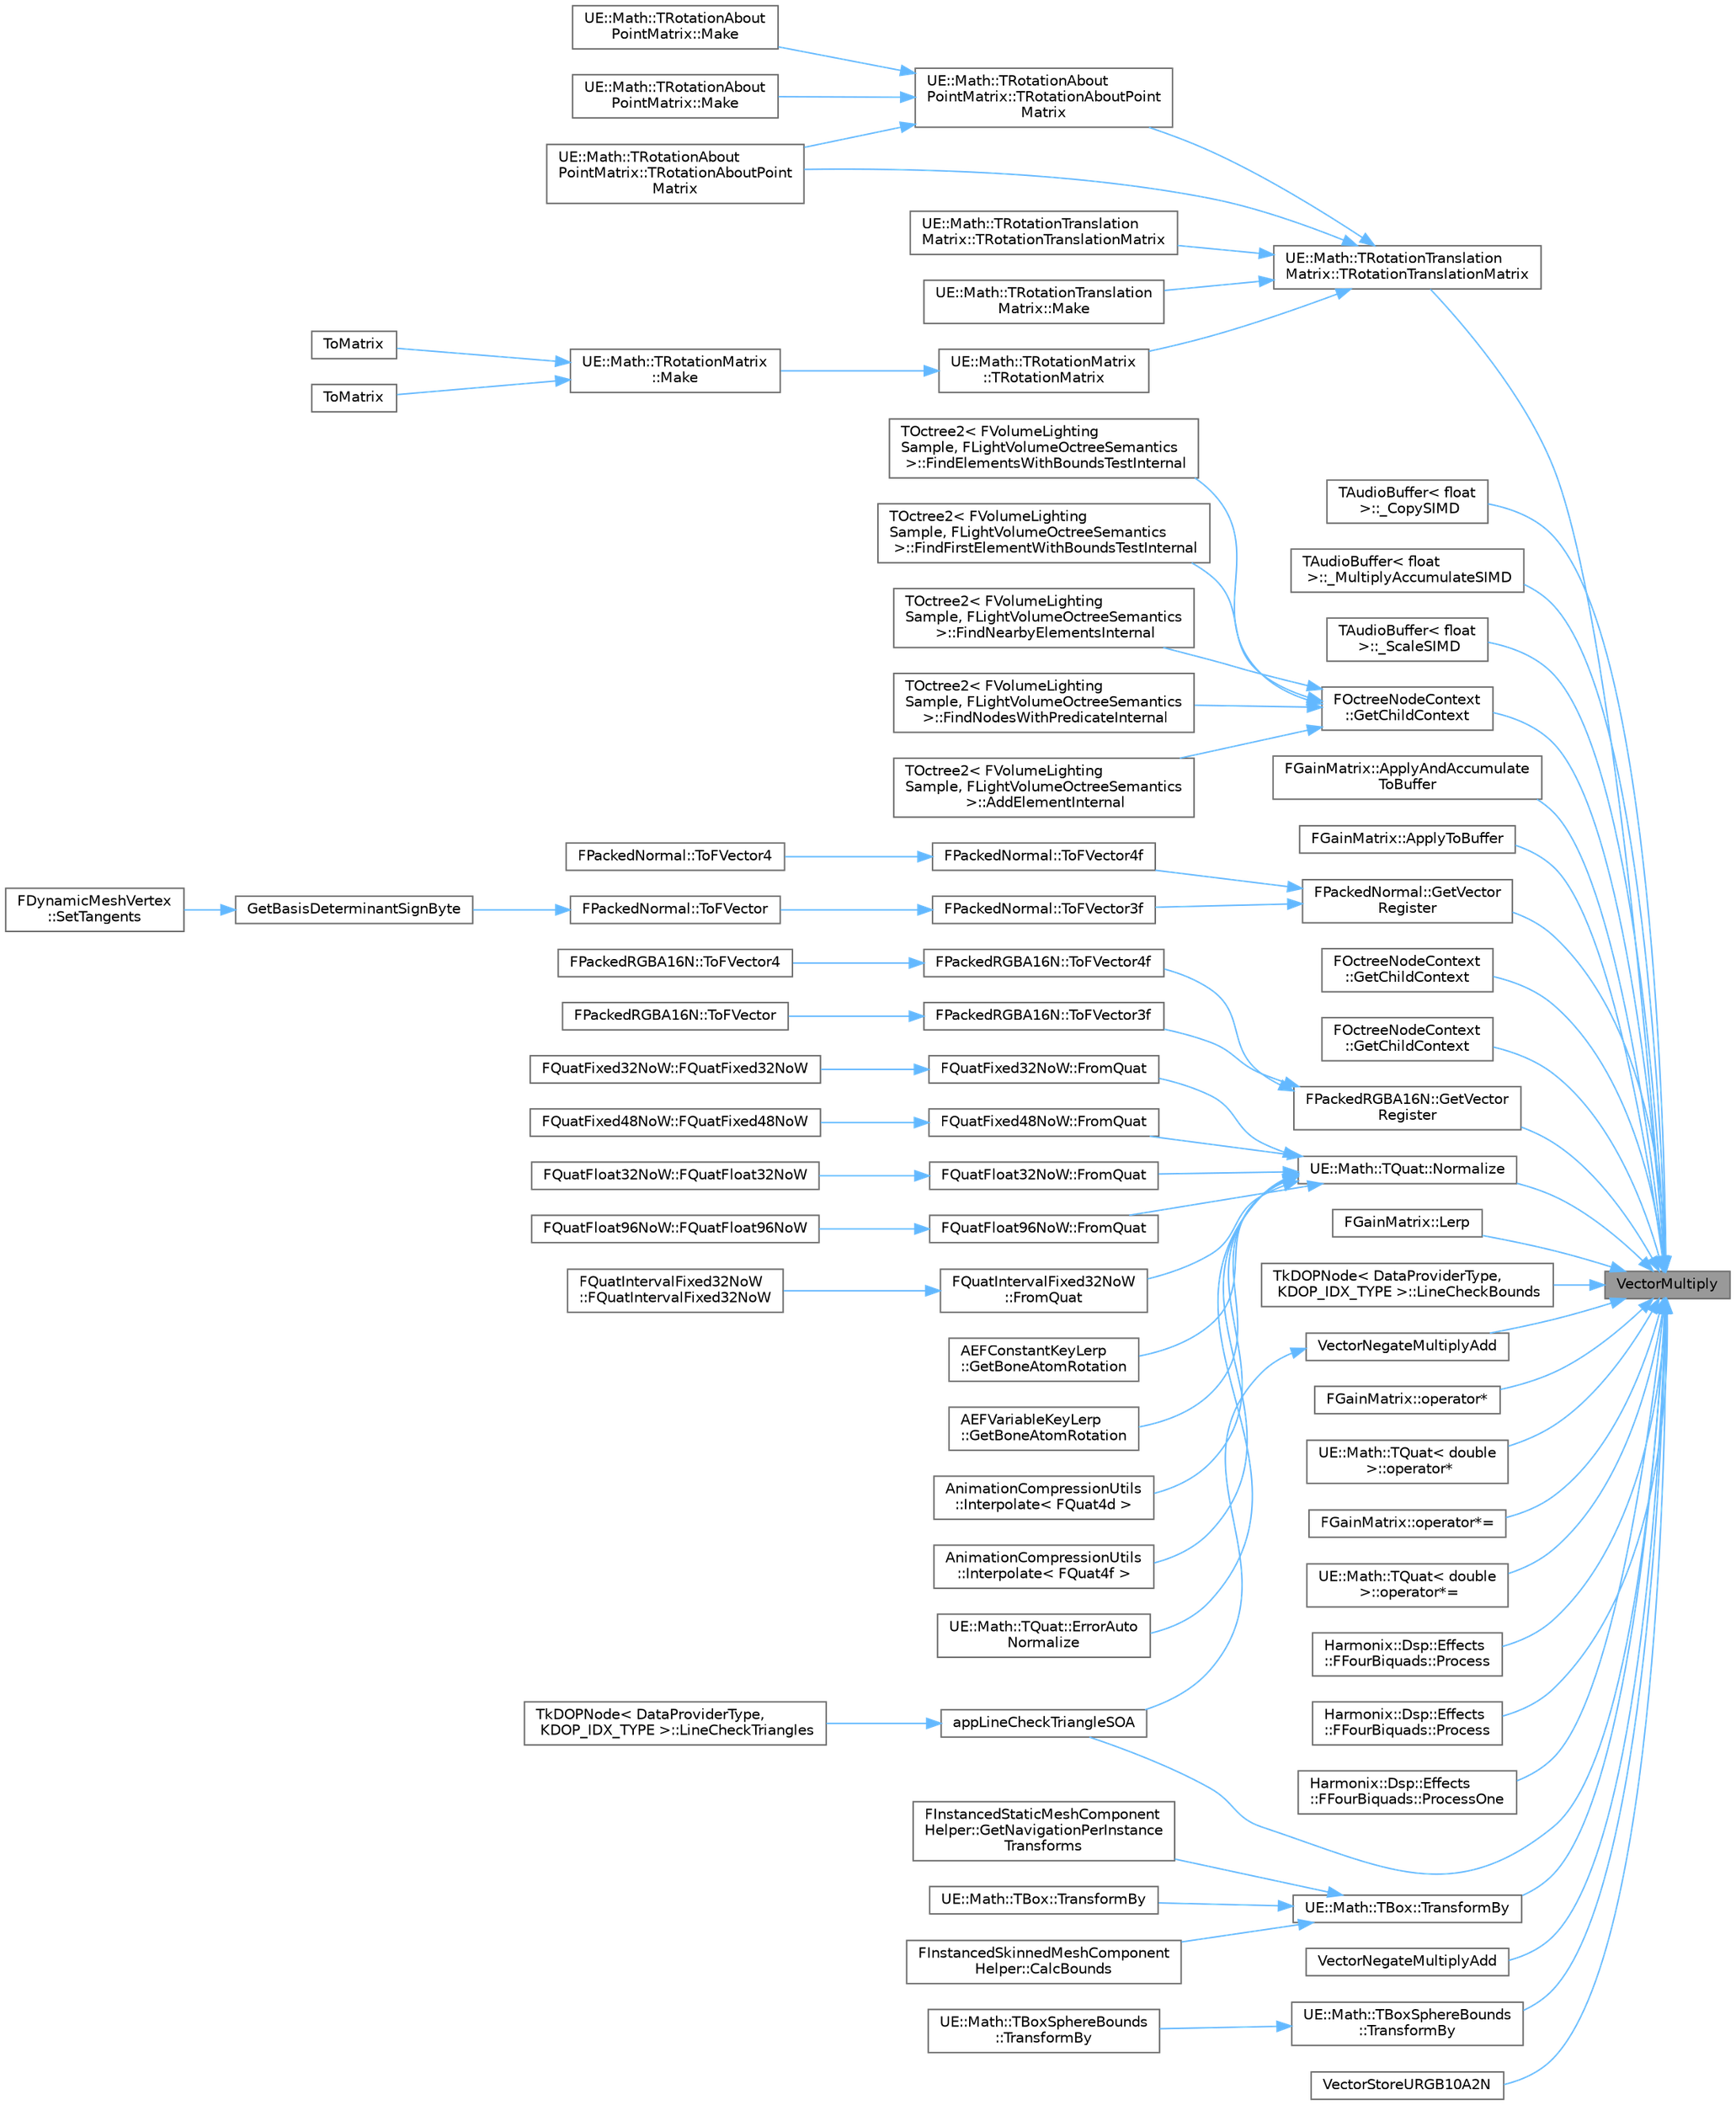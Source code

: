 digraph "VectorMultiply"
{
 // INTERACTIVE_SVG=YES
 // LATEX_PDF_SIZE
  bgcolor="transparent";
  edge [fontname=Helvetica,fontsize=10,labelfontname=Helvetica,labelfontsize=10];
  node [fontname=Helvetica,fontsize=10,shape=box,height=0.2,width=0.4];
  rankdir="RL";
  Node1 [id="Node000001",label="VectorMultiply",height=0.2,width=0.4,color="gray40", fillcolor="grey60", style="filled", fontcolor="black",tooltip="Multiplies two vectors (component-wise) and returns the result."];
  Node1 -> Node2 [id="edge1_Node000001_Node000002",dir="back",color="steelblue1",style="solid",tooltip=" "];
  Node2 [id="Node000002",label="UE::Math::TRotationTranslation\lMatrix::TRotationTranslationMatrix",height=0.2,width=0.4,color="grey40", fillcolor="white", style="filled",URL="$d2/dd4/structUE_1_1Math_1_1TRotationTranslationMatrix.html#ac8b6cffa0b856d38f27b06061a9cfd04",tooltip="Constructor."];
  Node2 -> Node3 [id="edge2_Node000002_Node000003",dir="back",color="steelblue1",style="solid",tooltip=" "];
  Node3 [id="Node000003",label="UE::Math::TRotationAbout\lPointMatrix::TRotationAboutPoint\lMatrix",height=0.2,width=0.4,color="grey40", fillcolor="white", style="filled",URL="$d2/d32/structUE_1_1Math_1_1TRotationAboutPointMatrix.html#a3aaba96bc8e2d68e26be9fc4346138da",tooltip=" "];
  Node2 -> Node4 [id="edge3_Node000002_Node000004",dir="back",color="steelblue1",style="solid",tooltip=" "];
  Node4 [id="Node000004",label="UE::Math::TRotationAbout\lPointMatrix::TRotationAboutPoint\lMatrix",height=0.2,width=0.4,color="grey40", fillcolor="white", style="filled",URL="$d2/d32/structUE_1_1Math_1_1TRotationAboutPointMatrix.html#af70cd1d11d838dbe4c941df560c6e853",tooltip="Constructor."];
  Node4 -> Node3 [id="edge4_Node000004_Node000003",dir="back",color="steelblue1",style="solid",tooltip=" "];
  Node4 -> Node5 [id="edge5_Node000004_Node000005",dir="back",color="steelblue1",style="solid",tooltip=" "];
  Node5 [id="Node000005",label="UE::Math::TRotationAbout\lPointMatrix::Make",height=0.2,width=0.4,color="grey40", fillcolor="white", style="filled",URL="$d2/d32/structUE_1_1Math_1_1TRotationAboutPointMatrix.html#ae945a9ffe8775625ab1bd9a047b4567f",tooltip="Matrix factory."];
  Node4 -> Node6 [id="edge6_Node000004_Node000006",dir="back",color="steelblue1",style="solid",tooltip=" "];
  Node6 [id="Node000006",label="UE::Math::TRotationAbout\lPointMatrix::Make",height=0.2,width=0.4,color="grey40", fillcolor="white", style="filled",URL="$d2/d32/structUE_1_1Math_1_1TRotationAboutPointMatrix.html#a1138ceda11107261b763b6c2ccfdcfef",tooltip="Matrix factory."];
  Node2 -> Node7 [id="edge7_Node000002_Node000007",dir="back",color="steelblue1",style="solid",tooltip=" "];
  Node7 [id="Node000007",label="UE::Math::TRotationMatrix\l::TRotationMatrix",height=0.2,width=0.4,color="grey40", fillcolor="white", style="filled",URL="$de/df1/structUE_1_1Math_1_1TRotationMatrix.html#a45638f3f3e171655467675d46e316578",tooltip="Constructor."];
  Node7 -> Node8 [id="edge8_Node000007_Node000008",dir="back",color="steelblue1",style="solid",tooltip=" "];
  Node8 [id="Node000008",label="UE::Math::TRotationMatrix\l::Make",height=0.2,width=0.4,color="grey40", fillcolor="white", style="filled",URL="$de/df1/structUE_1_1Math_1_1TRotationMatrix.html#af32031cbb8b92ccbc082a7213c949ece",tooltip="Matrix factory."];
  Node8 -> Node9 [id="edge9_Node000008_Node000009",dir="back",color="steelblue1",style="solid",tooltip=" "];
  Node9 [id="Node000009",label="ToMatrix",height=0.2,width=0.4,color="grey40", fillcolor="white", style="filled",URL="$d5/d9a/TransformCalculus3D_8h.html#acb182a40e7b602e3392b21c14becc7ef",tooltip=" "];
  Node8 -> Node10 [id="edge10_Node000008_Node000010",dir="back",color="steelblue1",style="solid",tooltip=" "];
  Node10 [id="Node000010",label="ToMatrix",height=0.2,width=0.4,color="grey40", fillcolor="white", style="filled",URL="$d5/d9a/TransformCalculus3D_8h.html#ac8d1e030c54994e89505305ebc78e7bb",tooltip="Specialization for rotation."];
  Node2 -> Node11 [id="edge11_Node000002_Node000011",dir="back",color="steelblue1",style="solid",tooltip=" "];
  Node11 [id="Node000011",label="UE::Math::TRotationTranslation\lMatrix::TRotationTranslationMatrix",height=0.2,width=0.4,color="grey40", fillcolor="white", style="filled",URL="$d2/dd4/structUE_1_1Math_1_1TRotationTranslationMatrix.html#a46611f5a4f6c52f74a452e9e4d65d687",tooltip=" "];
  Node2 -> Node12 [id="edge12_Node000002_Node000012",dir="back",color="steelblue1",style="solid",tooltip=" "];
  Node12 [id="Node000012",label="UE::Math::TRotationTranslation\lMatrix::Make",height=0.2,width=0.4,color="grey40", fillcolor="white", style="filled",URL="$d2/dd4/structUE_1_1Math_1_1TRotationTranslationMatrix.html#af66b3ae9237189c4c1b43fc4b103c412",tooltip="Matrix factory."];
  Node1 -> Node13 [id="edge13_Node000001_Node000013",dir="back",color="steelblue1",style="solid",tooltip=" "];
  Node13 [id="Node000013",label="TAudioBuffer\< float\l \>::_CopySIMD",height=0.2,width=0.4,color="grey40", fillcolor="white", style="filled",URL="$d6/d2f/classTAudioBuffer.html#a7fc3a7e116de8145aba4183831f58168",tooltip=" "];
  Node1 -> Node14 [id="edge14_Node000001_Node000014",dir="back",color="steelblue1",style="solid",tooltip=" "];
  Node14 [id="Node000014",label="TAudioBuffer\< float\l \>::_MultiplyAccumulateSIMD",height=0.2,width=0.4,color="grey40", fillcolor="white", style="filled",URL="$d6/d2f/classTAudioBuffer.html#a06d6d6eb6d2728cecfc328af8d277b52",tooltip=" "];
  Node1 -> Node15 [id="edge15_Node000001_Node000015",dir="back",color="steelblue1",style="solid",tooltip=" "];
  Node15 [id="Node000015",label="TAudioBuffer\< float\l \>::_ScaleSIMD",height=0.2,width=0.4,color="grey40", fillcolor="white", style="filled",URL="$d6/d2f/classTAudioBuffer.html#a8966ac341cb6b7506ae5e85e760aada8",tooltip=" "];
  Node1 -> Node16 [id="edge16_Node000001_Node000016",dir="back",color="steelblue1",style="solid",tooltip=" "];
  Node16 [id="Node000016",label="appLineCheckTriangleSOA",height=0.2,width=0.4,color="grey40", fillcolor="white", style="filled",URL="$d4/de9/kDOP_8h.html#ade17a6712620eb620e8fd08cf292b524",tooltip="Line vs triangle intersection test."];
  Node16 -> Node17 [id="edge17_Node000016_Node000017",dir="back",color="steelblue1",style="solid",tooltip=" "];
  Node17 [id="Node000017",label="TkDOPNode\< DataProviderType,\l KDOP_IDX_TYPE \>::LineCheckTriangles",height=0.2,width=0.4,color="grey40", fillcolor="white", style="filled",URL="$da/d46/structTkDOPNode.html#a53c4d43a7f340a93c6d3096b44996e62",tooltip=" "];
  Node1 -> Node18 [id="edge18_Node000001_Node000018",dir="back",color="steelblue1",style="solid",tooltip=" "];
  Node18 [id="Node000018",label="FGainMatrix::ApplyAndAccumulate\lToBuffer",height=0.2,width=0.4,color="grey40", fillcolor="white", style="filled",URL="$d6/d15/classFGainMatrix.html#a8e2329dbf5b750b9a13dc3bb308c9893",tooltip=" "];
  Node1 -> Node19 [id="edge19_Node000001_Node000019",dir="back",color="steelblue1",style="solid",tooltip=" "];
  Node19 [id="Node000019",label="FGainMatrix::ApplyToBuffer",height=0.2,width=0.4,color="grey40", fillcolor="white", style="filled",URL="$d6/d15/classFGainMatrix.html#a3fe432d253afc42d032248c4715df64a",tooltip=" "];
  Node1 -> Node20 [id="edge20_Node000001_Node000020",dir="back",color="steelblue1",style="solid",tooltip=" "];
  Node20 [id="Node000020",label="FOctreeNodeContext\l::GetChildContext",height=0.2,width=0.4,color="grey40", fillcolor="white", style="filled",URL="$de/d87/classFOctreeNodeContext.html#a1185662f38eb6b1db47776cc98525d18",tooltip="Child node initialization constructor."];
  Node20 -> Node21 [id="edge21_Node000020_Node000021",dir="back",color="steelblue1",style="solid",tooltip=" "];
  Node21 [id="Node000021",label="TOctree2\< FVolumeLighting\lSample, FLightVolumeOctreeSemantics\l \>::AddElementInternal",height=0.2,width=0.4,color="grey40", fillcolor="white", style="filled",URL="$db/d87/classTOctree2.html#a5110dbbe8a7f5325c1924565400d3596",tooltip=" "];
  Node20 -> Node22 [id="edge22_Node000020_Node000022",dir="back",color="steelblue1",style="solid",tooltip=" "];
  Node22 [id="Node000022",label="TOctree2\< FVolumeLighting\lSample, FLightVolumeOctreeSemantics\l \>::FindElementsWithBoundsTestInternal",height=0.2,width=0.4,color="grey40", fillcolor="white", style="filled",URL="$db/d87/classTOctree2.html#ac54ebc520b5bef71709ae2ce22c09684",tooltip=" "];
  Node20 -> Node23 [id="edge23_Node000020_Node000023",dir="back",color="steelblue1",style="solid",tooltip=" "];
  Node23 [id="Node000023",label="TOctree2\< FVolumeLighting\lSample, FLightVolumeOctreeSemantics\l \>::FindFirstElementWithBoundsTestInternal",height=0.2,width=0.4,color="grey40", fillcolor="white", style="filled",URL="$db/d87/classTOctree2.html#a90bf025db87e9bf861bff6f39a7695af",tooltip=" "];
  Node20 -> Node24 [id="edge24_Node000020_Node000024",dir="back",color="steelblue1",style="solid",tooltip=" "];
  Node24 [id="Node000024",label="TOctree2\< FVolumeLighting\lSample, FLightVolumeOctreeSemantics\l \>::FindNearbyElementsInternal",height=0.2,width=0.4,color="grey40", fillcolor="white", style="filled",URL="$db/d87/classTOctree2.html#a45503122961c2f78eb00f821735fb9a2",tooltip=" "];
  Node20 -> Node25 [id="edge25_Node000020_Node000025",dir="back",color="steelblue1",style="solid",tooltip=" "];
  Node25 [id="Node000025",label="TOctree2\< FVolumeLighting\lSample, FLightVolumeOctreeSemantics\l \>::FindNodesWithPredicateInternal",height=0.2,width=0.4,color="grey40", fillcolor="white", style="filled",URL="$db/d87/classTOctree2.html#aabbb6a5388e07fe1c672d079a4fc307d",tooltip=" "];
  Node1 -> Node26 [id="edge26_Node000001_Node000026",dir="back",color="steelblue1",style="solid",tooltip=" "];
  Node26 [id="Node000026",label="FOctreeNodeContext\l::GetChildContext",height=0.2,width=0.4,color="grey40", fillcolor="white", style="filled",URL="$de/d87/classFOctreeNodeContext.html#a70f217e91f150b67537849366a0ac811",tooltip="Construct a child context given the child ref."];
  Node1 -> Node27 [id="edge27_Node000001_Node000027",dir="back",color="steelblue1",style="solid",tooltip=" "];
  Node27 [id="Node000027",label="FOctreeNodeContext\l::GetChildContext",height=0.2,width=0.4,color="grey40", fillcolor="white", style="filled",URL="$de/d87/classFOctreeNodeContext.html#a331029ecc748bd9268ffe0bf2ab88975",tooltip="Child node initialization constructor."];
  Node1 -> Node28 [id="edge28_Node000001_Node000028",dir="back",color="steelblue1",style="solid",tooltip=" "];
  Node28 [id="Node000028",label="FPackedNormal::GetVector\lRegister",height=0.2,width=0.4,color="grey40", fillcolor="white", style="filled",URL="$dd/d53/structFPackedNormal.html#a43e1afee3cae308d3eae037ee81a766b",tooltip=" "];
  Node28 -> Node29 [id="edge29_Node000028_Node000029",dir="back",color="steelblue1",style="solid",tooltip=" "];
  Node29 [id="Node000029",label="FPackedNormal::ToFVector3f",height=0.2,width=0.4,color="grey40", fillcolor="white", style="filled",URL="$dd/d53/structFPackedNormal.html#ac18197633b68087ef68adfd80c6979a0",tooltip=" "];
  Node29 -> Node30 [id="edge30_Node000029_Node000030",dir="back",color="steelblue1",style="solid",tooltip=" "];
  Node30 [id="Node000030",label="FPackedNormal::ToFVector",height=0.2,width=0.4,color="grey40", fillcolor="white", style="filled",URL="$dd/d53/structFPackedNormal.html#ac46ad7c36c3bdd8e794e2c2f5b89e0f4",tooltip=" "];
  Node30 -> Node31 [id="edge31_Node000030_Node000031",dir="back",color="steelblue1",style="solid",tooltip=" "];
  Node31 [id="Node000031",label="GetBasisDeterminantSignByte",height=0.2,width=0.4,color="grey40", fillcolor="white", style="filled",URL="$de/dba/RenderMath_8h.html#ad232031c1b562835bc1315e77090a6ae",tooltip="Constructs a basis matrix for the axis vectors and returns the sign of the determinant."];
  Node31 -> Node32 [id="edge32_Node000031_Node000032",dir="back",color="steelblue1",style="solid",tooltip=" "];
  Node32 [id="Node000032",label="FDynamicMeshVertex\l::SetTangents",height=0.2,width=0.4,color="grey40", fillcolor="white", style="filled",URL="$dd/d8c/structFDynamicMeshVertex.html#af6d9e3dc72ed7047797a5a459cc618db",tooltip=" "];
  Node28 -> Node33 [id="edge33_Node000028_Node000033",dir="back",color="steelblue1",style="solid",tooltip=" "];
  Node33 [id="Node000033",label="FPackedNormal::ToFVector4f",height=0.2,width=0.4,color="grey40", fillcolor="white", style="filled",URL="$dd/d53/structFPackedNormal.html#a1fce23143595bfee26816994496e3ac9",tooltip=" "];
  Node33 -> Node34 [id="edge34_Node000033_Node000034",dir="back",color="steelblue1",style="solid",tooltip=" "];
  Node34 [id="Node000034",label="FPackedNormal::ToFVector4",height=0.2,width=0.4,color="grey40", fillcolor="white", style="filled",URL="$dd/d53/structFPackedNormal.html#a4748353317e170cc34e78bf1ea364931",tooltip=" "];
  Node1 -> Node35 [id="edge35_Node000001_Node000035",dir="back",color="steelblue1",style="solid",tooltip=" "];
  Node35 [id="Node000035",label="FPackedRGBA16N::GetVector\lRegister",height=0.2,width=0.4,color="grey40", fillcolor="white", style="filled",URL="$d3/dd0/structFPackedRGBA16N.html#a0dfff1a7099c991ab9c5e725335c5fc5",tooltip=" "];
  Node35 -> Node36 [id="edge36_Node000035_Node000036",dir="back",color="steelblue1",style="solid",tooltip=" "];
  Node36 [id="Node000036",label="FPackedRGBA16N::ToFVector3f",height=0.2,width=0.4,color="grey40", fillcolor="white", style="filled",URL="$d3/dd0/structFPackedRGBA16N.html#a8f718f1c302f60a6cf2a146f3b46f335",tooltip=" "];
  Node36 -> Node37 [id="edge37_Node000036_Node000037",dir="back",color="steelblue1",style="solid",tooltip=" "];
  Node37 [id="Node000037",label="FPackedRGBA16N::ToFVector",height=0.2,width=0.4,color="grey40", fillcolor="white", style="filled",URL="$d3/dd0/structFPackedRGBA16N.html#a18b1670d0d1824b644db22c1a3e7de90",tooltip=" "];
  Node35 -> Node38 [id="edge38_Node000035_Node000038",dir="back",color="steelblue1",style="solid",tooltip=" "];
  Node38 [id="Node000038",label="FPackedRGBA16N::ToFVector4f",height=0.2,width=0.4,color="grey40", fillcolor="white", style="filled",URL="$d3/dd0/structFPackedRGBA16N.html#a2444235cb7d5469a34253d949aa963e5",tooltip=" "];
  Node38 -> Node39 [id="edge39_Node000038_Node000039",dir="back",color="steelblue1",style="solid",tooltip=" "];
  Node39 [id="Node000039",label="FPackedRGBA16N::ToFVector4",height=0.2,width=0.4,color="grey40", fillcolor="white", style="filled",URL="$d3/dd0/structFPackedRGBA16N.html#a936462253f8afa0e223e004a733f1634",tooltip=" "];
  Node1 -> Node40 [id="edge40_Node000001_Node000040",dir="back",color="steelblue1",style="solid",tooltip=" "];
  Node40 [id="Node000040",label="FGainMatrix::Lerp",height=0.2,width=0.4,color="grey40", fillcolor="white", style="filled",URL="$d6/d15/classFGainMatrix.html#ae6a92e44b184eb795009ab5f8d320f5f",tooltip=" "];
  Node1 -> Node41 [id="edge41_Node000001_Node000041",dir="back",color="steelblue1",style="solid",tooltip=" "];
  Node41 [id="Node000041",label="TkDOPNode\< DataProviderType,\l KDOP_IDX_TYPE \>::LineCheckBounds",height=0.2,width=0.4,color="grey40", fillcolor="white", style="filled",URL="$da/d46/structTkDOPNode.html#aa1755d0e624269018a316198f37f6d35",tooltip=" "];
  Node1 -> Node42 [id="edge42_Node000001_Node000042",dir="back",color="steelblue1",style="solid",tooltip=" "];
  Node42 [id="Node000042",label="UE::Math::TQuat::Normalize",height=0.2,width=0.4,color="grey40", fillcolor="white", style="filled",URL="$d6/d4a/structUE_1_1Math_1_1TQuat.html#a02b564d66c1c1b1df24426dbee01c4ee",tooltip="Normalize this quaternion if it is large enough."];
  Node42 -> Node43 [id="edge43_Node000042_Node000043",dir="back",color="steelblue1",style="solid",tooltip=" "];
  Node43 [id="Node000043",label="UE::Math::TQuat::ErrorAuto\lNormalize",height=0.2,width=0.4,color="grey40", fillcolor="white", style="filled",URL="$d6/d4a/structUE_1_1Math_1_1TQuat.html#a676346783bd435b3965a09d715a3d414",tooltip="TQuat<T>::Error with auto-normalization."];
  Node42 -> Node44 [id="edge44_Node000042_Node000044",dir="back",color="steelblue1",style="solid",tooltip=" "];
  Node44 [id="Node000044",label="FQuatFixed32NoW::FromQuat",height=0.2,width=0.4,color="grey40", fillcolor="white", style="filled",URL="$d2/d9f/classFQuatFixed32NoW.html#a4f0d96f155d4c6cd0e1e539e53e7bb87",tooltip=" "];
  Node44 -> Node45 [id="edge45_Node000044_Node000045",dir="back",color="steelblue1",style="solid",tooltip=" "];
  Node45 [id="Node000045",label="FQuatFixed32NoW::FQuatFixed32NoW",height=0.2,width=0.4,color="grey40", fillcolor="white", style="filled",URL="$d2/d9f/classFQuatFixed32NoW.html#a85e605ac2ef69e1b8abe1dfe92e2e0f3",tooltip=" "];
  Node42 -> Node46 [id="edge46_Node000042_Node000046",dir="back",color="steelblue1",style="solid",tooltip=" "];
  Node46 [id="Node000046",label="FQuatFixed48NoW::FromQuat",height=0.2,width=0.4,color="grey40", fillcolor="white", style="filled",URL="$df/df0/classFQuatFixed48NoW.html#a6b8292188216951285c5f9666a2e7068",tooltip=" "];
  Node46 -> Node47 [id="edge47_Node000046_Node000047",dir="back",color="steelblue1",style="solid",tooltip=" "];
  Node47 [id="Node000047",label="FQuatFixed48NoW::FQuatFixed48NoW",height=0.2,width=0.4,color="grey40", fillcolor="white", style="filled",URL="$df/df0/classFQuatFixed48NoW.html#a58688147a3655acf6f9b9a348c72ab8a",tooltip=" "];
  Node42 -> Node48 [id="edge48_Node000042_Node000048",dir="back",color="steelblue1",style="solid",tooltip=" "];
  Node48 [id="Node000048",label="FQuatFloat32NoW::FromQuat",height=0.2,width=0.4,color="grey40", fillcolor="white", style="filled",URL="$d0/d68/classFQuatFloat32NoW.html#ac13ef39ea4c0190658144f5335ddbfb5",tooltip=" "];
  Node48 -> Node49 [id="edge49_Node000048_Node000049",dir="back",color="steelblue1",style="solid",tooltip=" "];
  Node49 [id="Node000049",label="FQuatFloat32NoW::FQuatFloat32NoW",height=0.2,width=0.4,color="grey40", fillcolor="white", style="filled",URL="$d0/d68/classFQuatFloat32NoW.html#ade4e8c0b6d70bb3779e14cbd34377627",tooltip=" "];
  Node42 -> Node50 [id="edge50_Node000042_Node000050",dir="back",color="steelblue1",style="solid",tooltip=" "];
  Node50 [id="Node000050",label="FQuatFloat96NoW::FromQuat",height=0.2,width=0.4,color="grey40", fillcolor="white", style="filled",URL="$df/d77/classFQuatFloat96NoW.html#a7eeea4d39e32d7ce348e037f38c7ce68",tooltip=" "];
  Node50 -> Node51 [id="edge51_Node000050_Node000051",dir="back",color="steelblue1",style="solid",tooltip=" "];
  Node51 [id="Node000051",label="FQuatFloat96NoW::FQuatFloat96NoW",height=0.2,width=0.4,color="grey40", fillcolor="white", style="filled",URL="$df/d77/classFQuatFloat96NoW.html#a1ade4d3e0f3ba187a1b1d8ab931dfce7",tooltip=" "];
  Node42 -> Node52 [id="edge52_Node000042_Node000052",dir="back",color="steelblue1",style="solid",tooltip=" "];
  Node52 [id="Node000052",label="FQuatIntervalFixed32NoW\l::FromQuat",height=0.2,width=0.4,color="grey40", fillcolor="white", style="filled",URL="$d0/dde/classFQuatIntervalFixed32NoW.html#af6fbce8127385050d05f54841cb99646",tooltip=" "];
  Node52 -> Node53 [id="edge53_Node000052_Node000053",dir="back",color="steelblue1",style="solid",tooltip=" "];
  Node53 [id="Node000053",label="FQuatIntervalFixed32NoW\l::FQuatIntervalFixed32NoW",height=0.2,width=0.4,color="grey40", fillcolor="white", style="filled",URL="$d0/dde/classFQuatIntervalFixed32NoW.html#ab68dc7c5dbce54eda7b1dff8e18d3d54",tooltip=" "];
  Node42 -> Node54 [id="edge54_Node000042_Node000054",dir="back",color="steelblue1",style="solid",tooltip=" "];
  Node54 [id="Node000054",label="AEFConstantKeyLerp\l::GetBoneAtomRotation",height=0.2,width=0.4,color="grey40", fillcolor="white", style="filled",URL="$d1/d9a/classAEFConstantKeyLerp.html#a17588efbca7151a06de3307ee0e5ea9f",tooltip="Decompress the Rotation component of a BoneAtom."];
  Node42 -> Node55 [id="edge55_Node000042_Node000055",dir="back",color="steelblue1",style="solid",tooltip=" "];
  Node55 [id="Node000055",label="AEFVariableKeyLerp\l::GetBoneAtomRotation",height=0.2,width=0.4,color="grey40", fillcolor="white", style="filled",URL="$d9/db9/classAEFVariableKeyLerp.html#acc9cb71e901596a27e16a69093523766",tooltip="Decompress the Rotation component of a BoneAtom."];
  Node42 -> Node56 [id="edge56_Node000042_Node000056",dir="back",color="steelblue1",style="solid",tooltip=" "];
  Node56 [id="Node000056",label="AnimationCompressionUtils\l::Interpolate\< FQuat4d \>",height=0.2,width=0.4,color="grey40", fillcolor="white", style="filled",URL="$db/dc2/namespaceAnimationCompressionUtils.html#a10970d81fc8da96516ec2db73a90840f",tooltip="custom instantiation of Interpolate for FQuats"];
  Node42 -> Node57 [id="edge57_Node000042_Node000057",dir="back",color="steelblue1",style="solid",tooltip=" "];
  Node57 [id="Node000057",label="AnimationCompressionUtils\l::Interpolate\< FQuat4f \>",height=0.2,width=0.4,color="grey40", fillcolor="white", style="filled",URL="$db/dc2/namespaceAnimationCompressionUtils.html#a11794050aa5fc683bf235c2977139fbf",tooltip=" "];
  Node1 -> Node58 [id="edge58_Node000001_Node000058",dir="back",color="steelblue1",style="solid",tooltip=" "];
  Node58 [id="Node000058",label="FGainMatrix::operator*",height=0.2,width=0.4,color="grey40", fillcolor="white", style="filled",URL="$d6/d15/classFGainMatrix.html#a6420b9157c41e03ab16023b023334a95",tooltip=" "];
  Node1 -> Node59 [id="edge59_Node000001_Node000059",dir="back",color="steelblue1",style="solid",tooltip=" "];
  Node59 [id="Node000059",label="UE::Math::TQuat\< double\l \>::operator*",height=0.2,width=0.4,color="grey40", fillcolor="white", style="filled",URL="$d6/d4a/structUE_1_1Math_1_1TQuat.html#aaec8d41986db3ed0440b41a26c1f480e",tooltip=" "];
  Node1 -> Node60 [id="edge60_Node000001_Node000060",dir="back",color="steelblue1",style="solid",tooltip=" "];
  Node60 [id="Node000060",label="FGainMatrix::operator*=",height=0.2,width=0.4,color="grey40", fillcolor="white", style="filled",URL="$d6/d15/classFGainMatrix.html#a4c75ba07ea6e9e30a86b95523c6830ea",tooltip=" "];
  Node1 -> Node61 [id="edge61_Node000001_Node000061",dir="back",color="steelblue1",style="solid",tooltip=" "];
  Node61 [id="Node000061",label="UE::Math::TQuat\< double\l \>::operator*=",height=0.2,width=0.4,color="grey40", fillcolor="white", style="filled",URL="$d6/d4a/structUE_1_1Math_1_1TQuat.html#a9fc59559f8034bdd3ab8af8a91266bdc",tooltip=" "];
  Node1 -> Node62 [id="edge62_Node000001_Node000062",dir="back",color="steelblue1",style="solid",tooltip=" "];
  Node62 [id="Node000062",label="Harmonix::Dsp::Effects\l::FFourBiquads::Process",height=0.2,width=0.4,color="grey40", fillcolor="white", style="filled",URL="$d8/de3/classHarmonix_1_1Dsp_1_1Effects_1_1FFourBiquads.html#a629b494ec17110e2f3a8f0801c5c7f60",tooltip=" "];
  Node1 -> Node63 [id="edge63_Node000001_Node000063",dir="back",color="steelblue1",style="solid",tooltip=" "];
  Node63 [id="Node000063",label="Harmonix::Dsp::Effects\l::FFourBiquads::Process",height=0.2,width=0.4,color="grey40", fillcolor="white", style="filled",URL="$d8/de3/classHarmonix_1_1Dsp_1_1Effects_1_1FFourBiquads.html#ab0e8058226e3340d6b5f614c262d4e00",tooltip=" "];
  Node1 -> Node64 [id="edge64_Node000001_Node000064",dir="back",color="steelblue1",style="solid",tooltip=" "];
  Node64 [id="Node000064",label="Harmonix::Dsp::Effects\l::FFourBiquads::ProcessOne",height=0.2,width=0.4,color="grey40", fillcolor="white", style="filled",URL="$d8/de3/classHarmonix_1_1Dsp_1_1Effects_1_1FFourBiquads.html#a823e71d593b79bc15a0d32f294084e79",tooltip=" "];
  Node1 -> Node65 [id="edge65_Node000001_Node000065",dir="back",color="steelblue1",style="solid",tooltip=" "];
  Node65 [id="Node000065",label="UE::Math::TBox::TransformBy",height=0.2,width=0.4,color="grey40", fillcolor="white", style="filled",URL="$d7/d5f/structUE_1_1Math_1_1TBox.html#a4da40700812895d22e4b067ef716f82e",tooltip="Gets a bounding volume transformed by a matrix."];
  Node65 -> Node66 [id="edge66_Node000065_Node000066",dir="back",color="steelblue1",style="solid",tooltip=" "];
  Node66 [id="Node000066",label="FInstancedSkinnedMeshComponent\lHelper::CalcBounds",height=0.2,width=0.4,color="grey40", fillcolor="white", style="filled",URL="$db/dc5/classFInstancedSkinnedMeshComponentHelper.html#aace207d021e8155a68666a2bb2497dbb",tooltip=" "];
  Node65 -> Node67 [id="edge67_Node000065_Node000067",dir="back",color="steelblue1",style="solid",tooltip=" "];
  Node67 [id="Node000067",label="FInstancedStaticMeshComponent\lHelper::GetNavigationPerInstance\lTransforms",height=0.2,width=0.4,color="grey40", fillcolor="white", style="filled",URL="$df/d11/classFInstancedStaticMeshComponentHelper.html#a00ce52aeac2ea9b2197ee70439ecc8bb",tooltip=" "];
  Node65 -> Node68 [id="edge68_Node000065_Node000068",dir="back",color="steelblue1",style="solid",tooltip=" "];
  Node68 [id="Node000068",label="UE::Math::TBox::TransformBy",height=0.2,width=0.4,color="grey40", fillcolor="white", style="filled",URL="$d7/d5f/structUE_1_1Math_1_1TBox.html#a728154f69fc0a6ba2b4f40f891951f13",tooltip="Gets a bounding volume transformed by a TTransform<T> object."];
  Node1 -> Node69 [id="edge69_Node000001_Node000069",dir="back",color="steelblue1",style="solid",tooltip=" "];
  Node69 [id="Node000069",label="UE::Math::TBoxSphereBounds\l::TransformBy",height=0.2,width=0.4,color="grey40", fillcolor="white", style="filled",URL="$d8/dc5/structUE_1_1Math_1_1TBoxSphereBounds.html#aab6e193887fac9b908753eb27beea8b5",tooltip="Gets a bounding volume transformed by a matrix."];
  Node69 -> Node70 [id="edge70_Node000069_Node000070",dir="back",color="steelblue1",style="solid",tooltip=" "];
  Node70 [id="Node000070",label="UE::Math::TBoxSphereBounds\l::TransformBy",height=0.2,width=0.4,color="grey40", fillcolor="white", style="filled",URL="$d8/dc5/structUE_1_1Math_1_1TBoxSphereBounds.html#ac1b8bf18ce3c47d29430eb90f8b3a46b",tooltip="Gets a bounding volume transformed by a FTransform object."];
  Node1 -> Node71 [id="edge71_Node000001_Node000071",dir="back",color="steelblue1",style="solid",tooltip=" "];
  Node71 [id="Node000071",label="VectorNegateMultiplyAdd",height=0.2,width=0.4,color="grey40", fillcolor="white", style="filled",URL="$dd/d4d/UnrealMathFPU_8h.html#ae4a830f28bf67afe70561819c6870354",tooltip=" "];
  Node1 -> Node72 [id="edge72_Node000001_Node000072",dir="back",color="steelblue1",style="solid",tooltip=" "];
  Node72 [id="Node000072",label="VectorNegateMultiplyAdd",height=0.2,width=0.4,color="grey40", fillcolor="white", style="filled",URL="$dd/d4d/UnrealMathFPU_8h.html#aae585e86c86e05cbfc6f89a1dbf5da2d",tooltip="Multiplies two vectors (component-wise), negates the results and adds it to the third vector i...."];
  Node72 -> Node16 [id="edge73_Node000072_Node000016",dir="back",color="steelblue1",style="solid",tooltip=" "];
  Node1 -> Node73 [id="edge74_Node000001_Node000073",dir="back",color="steelblue1",style="solid",tooltip=" "];
  Node73 [id="Node000073",label="VectorStoreURGB10A2N",height=0.2,width=0.4,color="grey40", fillcolor="white", style="filled",URL="$dd/d4d/UnrealMathFPU_8h.html#afec94dce4fff6790ad599f22e3d4e791",tooltip="Converts the 4 FLOATs in the vector RGB10A2, clamped to [0, 1023] and [0, 3], and stores to unaligned..."];
}
